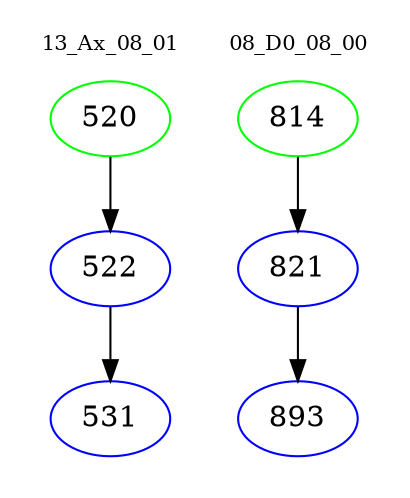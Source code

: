 digraph{
subgraph cluster_0 {
color = white
label = "13_Ax_08_01";
fontsize=10;
T0_520 [label="520", color="green"]
T0_520 -> T0_522 [color="black"]
T0_522 [label="522", color="blue"]
T0_522 -> T0_531 [color="black"]
T0_531 [label="531", color="blue"]
}
subgraph cluster_1 {
color = white
label = "08_D0_08_00";
fontsize=10;
T1_814 [label="814", color="green"]
T1_814 -> T1_821 [color="black"]
T1_821 [label="821", color="blue"]
T1_821 -> T1_893 [color="black"]
T1_893 [label="893", color="blue"]
}
}
